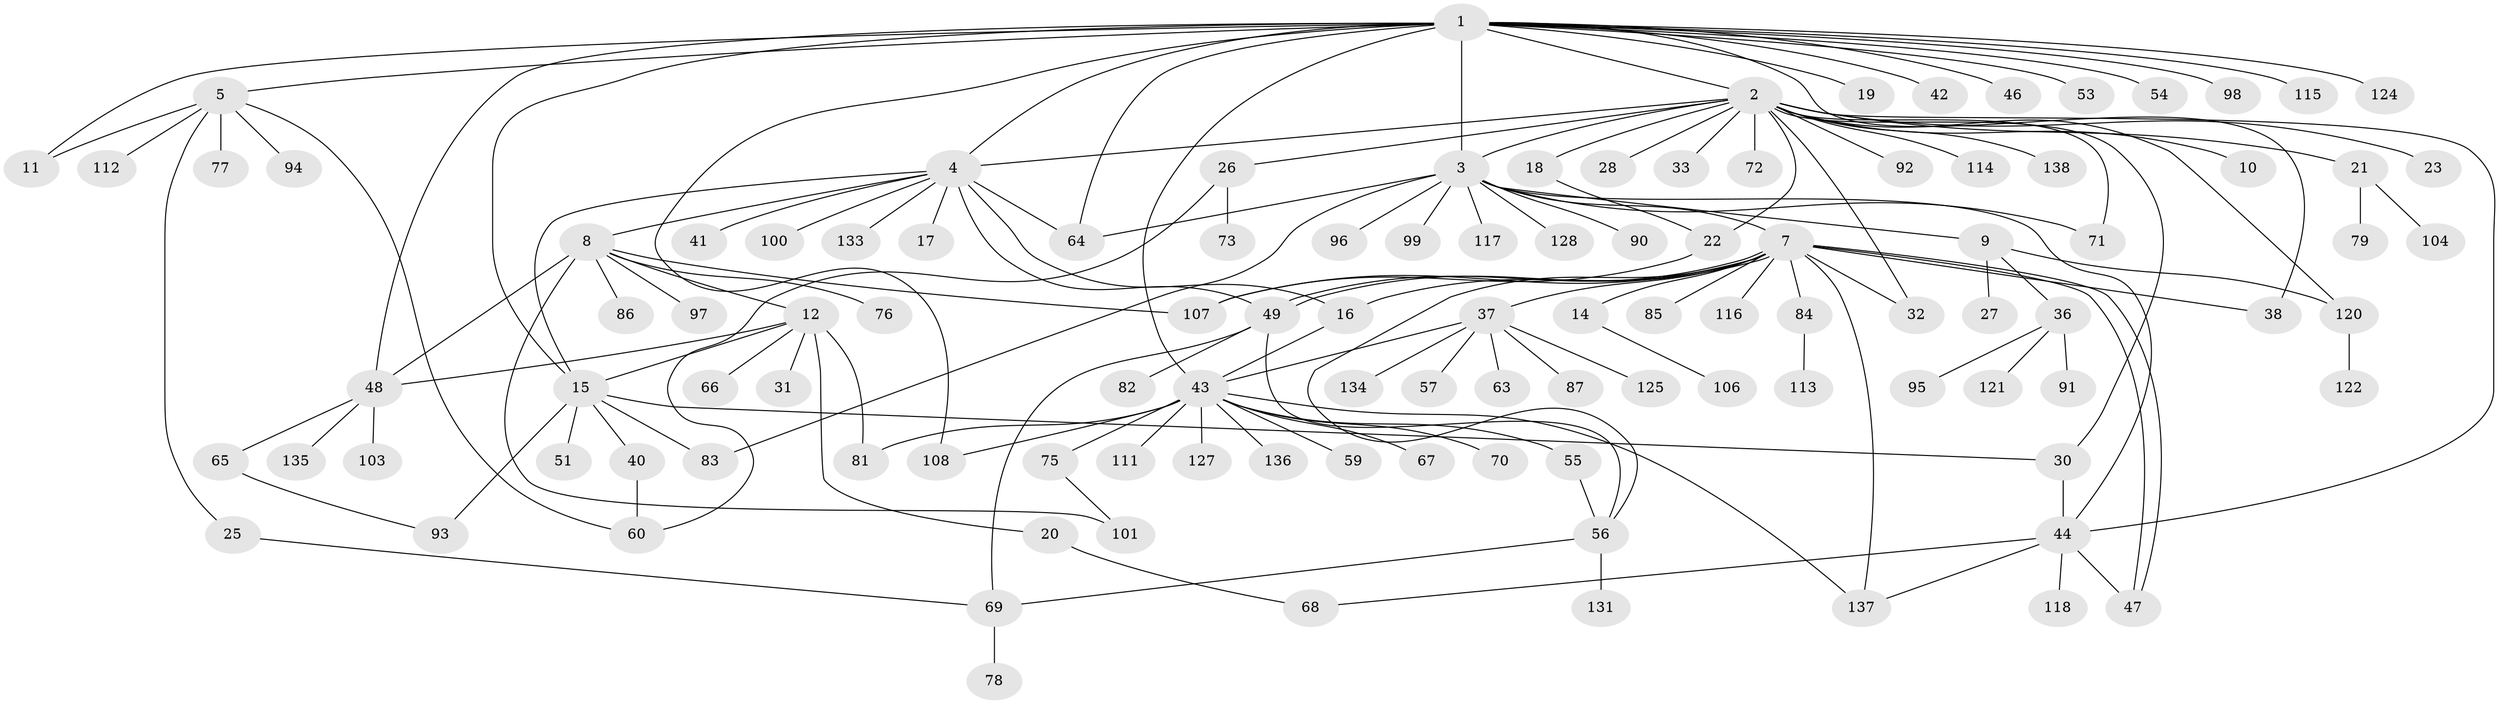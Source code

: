 // Generated by graph-tools (version 1.1) at 2025/52/02/27/25 19:52:00]
// undirected, 111 vertices, 150 edges
graph export_dot {
graph [start="1"]
  node [color=gray90,style=filled];
  1 [super="+39"];
  2 [super="+13"];
  3 [super="+6"];
  4 [super="+62"];
  5 [super="+29"];
  7 [super="+89"];
  8 [super="+88"];
  9 [super="+24"];
  10;
  11 [super="+34"];
  12 [super="+140"];
  14 [super="+109"];
  15 [super="+105"];
  16 [super="+61"];
  17;
  18 [super="+58"];
  19;
  20;
  21 [super="+80"];
  22;
  23;
  25;
  26 [super="+45"];
  27;
  28 [super="+35"];
  30 [super="+123"];
  31;
  32;
  33;
  36 [super="+139"];
  37 [super="+132"];
  38;
  40;
  41;
  42;
  43 [super="+52"];
  44 [super="+50"];
  46;
  47;
  48 [super="+110"];
  49 [super="+102"];
  51;
  53;
  54;
  55;
  56 [super="+119"];
  57;
  59;
  60 [super="+129"];
  63 [super="+126"];
  64;
  65;
  66;
  67;
  68;
  69;
  70 [super="+74"];
  71;
  72;
  73;
  75;
  76;
  77;
  78;
  79;
  81;
  82;
  83;
  84;
  85;
  86;
  87;
  90;
  91;
  92;
  93;
  94;
  95;
  96;
  97;
  98;
  99;
  100;
  101;
  103;
  104;
  106;
  107;
  108;
  111;
  112;
  113;
  114;
  115;
  116;
  117;
  118;
  120 [super="+130"];
  121;
  122;
  124;
  125;
  127;
  128;
  131;
  133;
  134;
  135;
  136;
  137;
  138;
  1 -- 2;
  1 -- 3 [weight=2];
  1 -- 4;
  1 -- 5;
  1 -- 11;
  1 -- 15;
  1 -- 19;
  1 -- 38;
  1 -- 42;
  1 -- 43;
  1 -- 48 [weight=2];
  1 -- 53;
  1 -- 54;
  1 -- 64;
  1 -- 108;
  1 -- 115;
  1 -- 124;
  1 -- 98;
  1 -- 46;
  2 -- 4 [weight=2];
  2 -- 10;
  2 -- 28;
  2 -- 32;
  2 -- 44;
  2 -- 120 [weight=2];
  2 -- 33;
  2 -- 3;
  2 -- 71;
  2 -- 72;
  2 -- 138;
  2 -- 18;
  2 -- 114;
  2 -- 21;
  2 -- 22;
  2 -- 23;
  2 -- 26;
  2 -- 92;
  2 -- 30;
  3 -- 90;
  3 -- 64;
  3 -- 96;
  3 -- 128;
  3 -- 99;
  3 -- 7;
  3 -- 71;
  3 -- 9;
  3 -- 44;
  3 -- 83;
  3 -- 117;
  4 -- 8;
  4 -- 17;
  4 -- 41;
  4 -- 49;
  4 -- 16;
  4 -- 64;
  4 -- 100;
  4 -- 133;
  4 -- 15;
  5 -- 25;
  5 -- 60;
  5 -- 77;
  5 -- 94;
  5 -- 112;
  5 -- 11;
  7 -- 14;
  7 -- 16;
  7 -- 32;
  7 -- 37;
  7 -- 38;
  7 -- 47;
  7 -- 47;
  7 -- 49;
  7 -- 49;
  7 -- 84;
  7 -- 85;
  7 -- 107;
  7 -- 116;
  7 -- 137;
  7 -- 56;
  8 -- 12;
  8 -- 48;
  8 -- 76;
  8 -- 86;
  8 -- 97;
  8 -- 107;
  8 -- 101;
  9 -- 120;
  9 -- 27;
  9 -- 36;
  12 -- 15;
  12 -- 20;
  12 -- 31;
  12 -- 66;
  12 -- 81;
  12 -- 48;
  14 -- 106;
  15 -- 30;
  15 -- 40;
  15 -- 51;
  15 -- 83;
  15 -- 93;
  16 -- 43;
  18 -- 22;
  20 -- 68;
  21 -- 79;
  21 -- 104;
  22 -- 107;
  25 -- 69;
  26 -- 60;
  26 -- 73;
  30 -- 44;
  36 -- 91;
  36 -- 95;
  36 -- 121;
  37 -- 43 [weight=2];
  37 -- 57;
  37 -- 63;
  37 -- 87;
  37 -- 125;
  37 -- 134;
  40 -- 60;
  43 -- 55;
  43 -- 59;
  43 -- 67;
  43 -- 70;
  43 -- 75;
  43 -- 81;
  43 -- 108;
  43 -- 111;
  43 -- 127;
  43 -- 136;
  43 -- 137;
  44 -- 68;
  44 -- 118;
  44 -- 137;
  44 -- 47;
  48 -- 65;
  48 -- 103;
  48 -- 135;
  49 -- 56;
  49 -- 69;
  49 -- 82;
  55 -- 56;
  56 -- 131;
  56 -- 69;
  65 -- 93;
  69 -- 78;
  75 -- 101;
  84 -- 113;
  120 -- 122;
}
